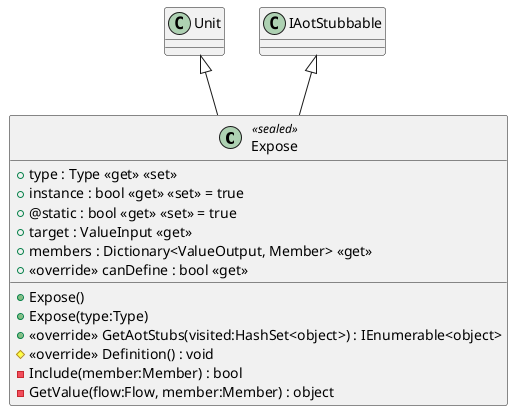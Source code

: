 @startuml
class Expose <<sealed>> {
    + Expose()
    + Expose(type:Type)
    + type : Type <<get>> <<set>>
    + instance : bool <<get>> <<set>> = true
    + @static : bool <<get>> <<set>> = true
    + target : ValueInput <<get>>
    + members : Dictionary<ValueOutput, Member> <<get>>
    + <<override>> canDefine : bool <<get>>
    + <<override>> GetAotStubs(visited:HashSet<object>) : IEnumerable<object>
    # <<override>> Definition() : void
    - Include(member:Member) : bool
    - GetValue(flow:Flow, member:Member) : object
}
Unit <|-- Expose
IAotStubbable <|-- Expose
@enduml
